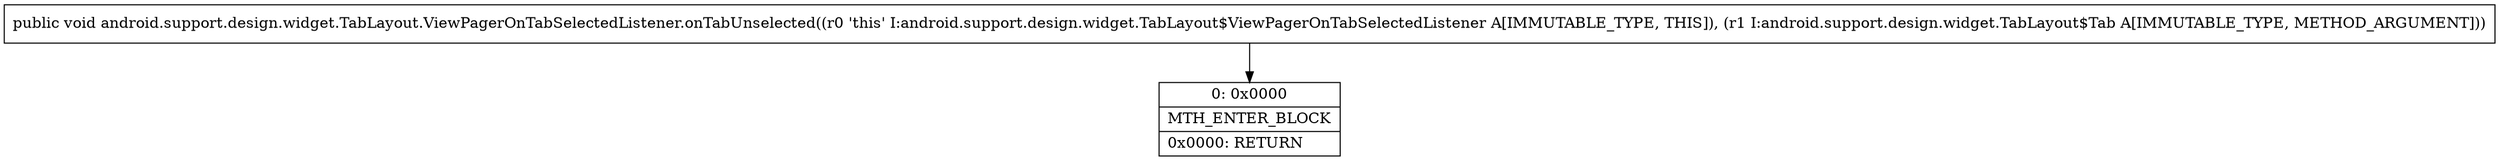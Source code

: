 digraph "CFG forandroid.support.design.widget.TabLayout.ViewPagerOnTabSelectedListener.onTabUnselected(Landroid\/support\/design\/widget\/TabLayout$Tab;)V" {
Node_0 [shape=record,label="{0\:\ 0x0000|MTH_ENTER_BLOCK\l|0x0000: RETURN   \l}"];
MethodNode[shape=record,label="{public void android.support.design.widget.TabLayout.ViewPagerOnTabSelectedListener.onTabUnselected((r0 'this' I:android.support.design.widget.TabLayout$ViewPagerOnTabSelectedListener A[IMMUTABLE_TYPE, THIS]), (r1 I:android.support.design.widget.TabLayout$Tab A[IMMUTABLE_TYPE, METHOD_ARGUMENT])) }"];
MethodNode -> Node_0;
}

